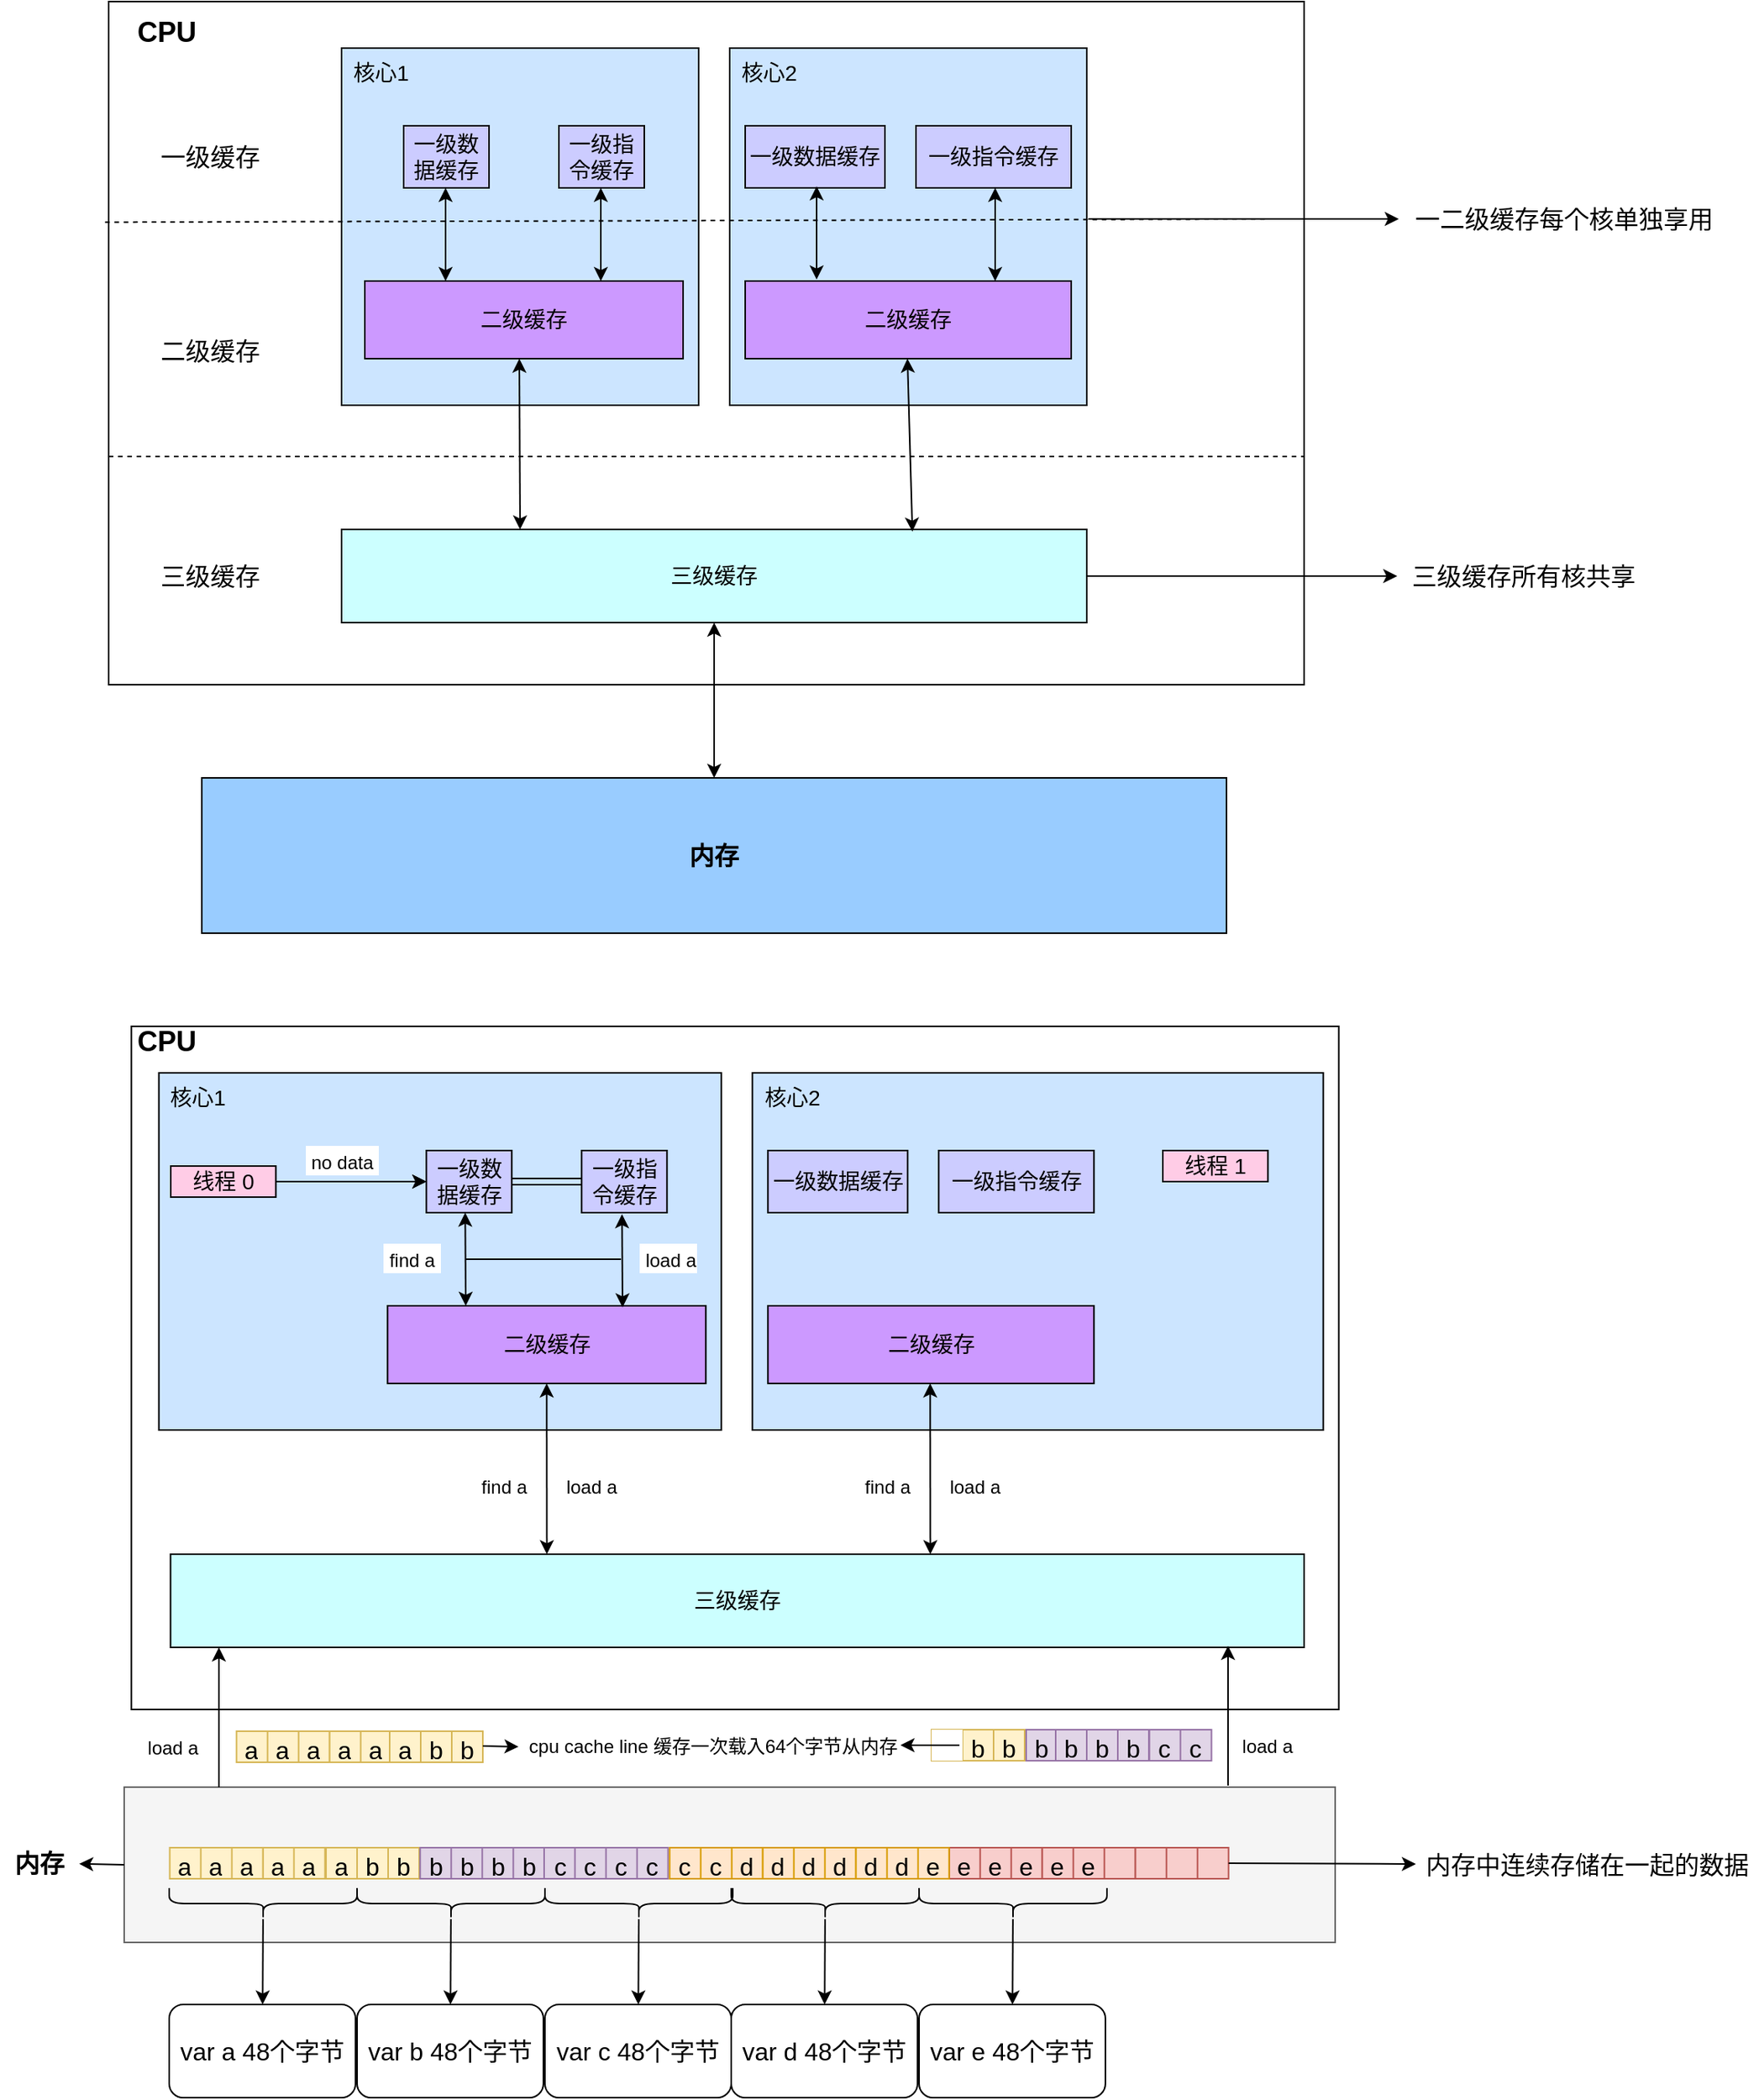<mxfile version="18.1.1" type="github">
  <diagram id="BEl3NK7h6jZf3SdG8q6z" name="第 1 页">
    <mxGraphModel dx="1484" dy="907" grid="1" gridSize="10" guides="1" tooltips="1" connect="1" arrows="1" fold="1" page="1" pageScale="1" pageWidth="827" pageHeight="1169" math="0" shadow="0">
      <root>
        <mxCell id="0" />
        <mxCell id="1" parent="0" />
        <mxCell id="noJjr96qnrQlpcES0MQq-1" value="" style="rounded=0;whiteSpace=wrap;html=1;" vertex="1" parent="1">
          <mxGeometry x="80" y="160" width="770" height="440" as="geometry" />
        </mxCell>
        <mxCell id="noJjr96qnrQlpcES0MQq-2" value="" style="rounded=0;whiteSpace=wrap;html=1;fillColor=#CCE5FF;" vertex="1" parent="1">
          <mxGeometry x="230" y="190" width="230" height="230" as="geometry" />
        </mxCell>
        <mxCell id="noJjr96qnrQlpcES0MQq-4" value="" style="rounded=0;whiteSpace=wrap;html=1;fillColor=#CCE5FF;" vertex="1" parent="1">
          <mxGeometry x="480" y="190" width="230" height="230" as="geometry" />
        </mxCell>
        <mxCell id="noJjr96qnrQlpcES0MQq-5" value="&lt;font style=&quot;font-size: 18px;&quot;&gt;&lt;b&gt;CPU&lt;/b&gt;&lt;/font&gt;" style="text;html=1;resizable=0;autosize=1;align=center;verticalAlign=middle;points=[];fillColor=none;strokeColor=none;rounded=0;" vertex="1" parent="1">
          <mxGeometry x="92.31" y="170" width="50" height="20" as="geometry" />
        </mxCell>
        <mxCell id="noJjr96qnrQlpcES0MQq-6" value="&lt;font style=&quot;font-size: 14px;&quot;&gt;核心1&lt;/font&gt;" style="text;html=1;resizable=0;autosize=1;align=center;verticalAlign=middle;points=[];fillColor=none;strokeColor=none;rounded=0;fontSize=18;" vertex="1" parent="1">
          <mxGeometry x="230" y="190" width="50" height="30" as="geometry" />
        </mxCell>
        <mxCell id="noJjr96qnrQlpcES0MQq-7" value="&lt;font style=&quot;font-size: 14px;&quot;&gt;核心2&lt;/font&gt;" style="text;html=1;resizable=0;autosize=1;align=center;verticalAlign=middle;points=[];fillColor=none;strokeColor=none;rounded=0;fontSize=18;" vertex="1" parent="1">
          <mxGeometry x="480" y="190" width="50" height="30" as="geometry" />
        </mxCell>
        <mxCell id="noJjr96qnrQlpcES0MQq-8" value="一级数据缓存" style="rounded=0;whiteSpace=wrap;html=1;fontSize=14;fillColor=#CCCCFF;" vertex="1" parent="1">
          <mxGeometry x="270" y="240" width="55" height="40" as="geometry" />
        </mxCell>
        <mxCell id="noJjr96qnrQlpcES0MQq-11" value="一级指令缓存" style="rounded=0;whiteSpace=wrap;html=1;fontSize=14;fillColor=#CCCCFF;" vertex="1" parent="1">
          <mxGeometry x="370" y="240" width="55" height="40" as="geometry" />
        </mxCell>
        <mxCell id="noJjr96qnrQlpcES0MQq-12" value="一级数据缓存" style="rounded=0;whiteSpace=wrap;html=1;fontSize=14;fillColor=#CCCCFF;" vertex="1" parent="1">
          <mxGeometry x="490" y="240" width="90" height="40" as="geometry" />
        </mxCell>
        <mxCell id="noJjr96qnrQlpcES0MQq-13" value="一级指令缓存" style="rounded=0;whiteSpace=wrap;html=1;fontSize=14;fillColor=#CCCCFF;" vertex="1" parent="1">
          <mxGeometry x="600" y="240" width="100" height="40" as="geometry" />
        </mxCell>
        <mxCell id="noJjr96qnrQlpcES0MQq-14" value="二级缓存" style="rounded=0;whiteSpace=wrap;html=1;fontSize=14;fillColor=#CC99FF;" vertex="1" parent="1">
          <mxGeometry x="245" y="340" width="205" height="50" as="geometry" />
        </mxCell>
        <mxCell id="noJjr96qnrQlpcES0MQq-15" value="二级缓存" style="rounded=0;whiteSpace=wrap;html=1;fontSize=14;fillColor=#CC99FF;" vertex="1" parent="1">
          <mxGeometry x="490" y="340" width="210" height="50" as="geometry" />
        </mxCell>
        <mxCell id="noJjr96qnrQlpcES0MQq-16" value="三级缓存" style="rounded=0;whiteSpace=wrap;html=1;fontSize=14;fillColor=#CCFFFF;" vertex="1" parent="1">
          <mxGeometry x="230" y="500" width="480" height="60" as="geometry" />
        </mxCell>
        <mxCell id="noJjr96qnrQlpcES0MQq-17" value="&lt;font style=&quot;font-size: 18px;&quot;&gt;内存&lt;/font&gt;" style="rounded=0;whiteSpace=wrap;html=1;fontSize=14;fillColor=#99CCFF;" vertex="1" parent="1">
          <mxGeometry x="152.33" y="830" width="660" height="100" as="geometry" />
        </mxCell>
        <mxCell id="noJjr96qnrQlpcES0MQq-19" value="" style="endArrow=classic;startArrow=classic;html=1;rounded=0;fontSize=18;entryX=0.5;entryY=1;entryDx=0;entryDy=0;exitX=0.5;exitY=0;exitDx=0;exitDy=0;" edge="1" parent="1" source="noJjr96qnrQlpcES0MQq-166" target="noJjr96qnrQlpcES0MQq-16">
          <mxGeometry width="50" height="50" relative="1" as="geometry">
            <mxPoint x="510" y="620" as="sourcePoint" />
            <mxPoint x="510" y="520" as="targetPoint" />
          </mxGeometry>
        </mxCell>
        <mxCell id="noJjr96qnrQlpcES0MQq-20" value="" style="endArrow=none;dashed=1;html=1;strokeWidth=1;rounded=0;fontSize=18;exitX=-0.003;exitY=0.323;exitDx=0;exitDy=0;exitPerimeter=0;" edge="1" parent="1" source="noJjr96qnrQlpcES0MQq-1">
          <mxGeometry width="50" height="50" relative="1" as="geometry">
            <mxPoint x="110" y="340" as="sourcePoint" />
            <mxPoint x="850" y="300" as="targetPoint" />
          </mxGeometry>
        </mxCell>
        <mxCell id="noJjr96qnrQlpcES0MQq-21" value="" style="endArrow=none;dashed=1;html=1;strokeWidth=1;rounded=0;fontSize=18;exitX=0;exitY=0.25;exitDx=0;exitDy=0;" edge="1" parent="1">
          <mxGeometry width="50" height="50" relative="1" as="geometry">
            <mxPoint x="80" y="453" as="sourcePoint" />
            <mxPoint x="850" y="453" as="targetPoint" />
          </mxGeometry>
        </mxCell>
        <mxCell id="noJjr96qnrQlpcES0MQq-24" value="" style="endArrow=classic;startArrow=classic;html=1;rounded=0;fontSize=18;entryX=0.5;entryY=1;entryDx=0;entryDy=0;exitX=0.5;exitY=0;exitDx=0;exitDy=0;" edge="1" parent="1">
          <mxGeometry width="50" height="50" relative="1" as="geometry">
            <mxPoint x="536" y="339" as="sourcePoint" />
            <mxPoint x="536" y="279" as="targetPoint" />
          </mxGeometry>
        </mxCell>
        <mxCell id="noJjr96qnrQlpcES0MQq-25" value="" style="endArrow=classic;startArrow=classic;html=1;rounded=0;fontSize=18;entryX=0.5;entryY=1;entryDx=0;entryDy=0;" edge="1" parent="1">
          <mxGeometry width="50" height="50" relative="1" as="geometry">
            <mxPoint x="345" y="500" as="sourcePoint" />
            <mxPoint x="344.5" y="390" as="targetPoint" />
          </mxGeometry>
        </mxCell>
        <mxCell id="noJjr96qnrQlpcES0MQq-26" value="" style="endArrow=classic;startArrow=classic;html=1;rounded=0;fontSize=18;entryX=0.5;entryY=1;entryDx=0;entryDy=0;exitX=0.766;exitY=0.023;exitDx=0;exitDy=0;exitPerimeter=0;" edge="1" parent="1" source="noJjr96qnrQlpcES0MQq-16">
          <mxGeometry width="50" height="50" relative="1" as="geometry">
            <mxPoint x="595" y="480" as="sourcePoint" />
            <mxPoint x="594.5" y="390" as="targetPoint" />
          </mxGeometry>
        </mxCell>
        <mxCell id="noJjr96qnrQlpcES0MQq-27" value="" style="endArrow=classic;startArrow=classic;html=1;rounded=0;fontSize=18;entryX=0.5;entryY=1;entryDx=0;entryDy=0;exitX=0.5;exitY=0;exitDx=0;exitDy=0;" edge="1" parent="1">
          <mxGeometry width="50" height="50" relative="1" as="geometry">
            <mxPoint x="651" y="340" as="sourcePoint" />
            <mxPoint x="651" y="280" as="targetPoint" />
          </mxGeometry>
        </mxCell>
        <mxCell id="noJjr96qnrQlpcES0MQq-28" value="" style="endArrow=classic;startArrow=classic;html=1;rounded=0;fontSize=18;entryX=0.5;entryY=1;entryDx=0;entryDy=0;exitX=0.5;exitY=0;exitDx=0;exitDy=0;" edge="1" parent="1">
          <mxGeometry width="50" height="50" relative="1" as="geometry">
            <mxPoint x="297" y="340" as="sourcePoint" />
            <mxPoint x="297" y="280" as="targetPoint" />
          </mxGeometry>
        </mxCell>
        <mxCell id="noJjr96qnrQlpcES0MQq-29" value="" style="endArrow=classic;startArrow=classic;html=1;rounded=0;fontSize=18;entryX=0.5;entryY=1;entryDx=0;entryDy=0;exitX=0.5;exitY=0;exitDx=0;exitDy=0;" edge="1" parent="1">
          <mxGeometry width="50" height="50" relative="1" as="geometry">
            <mxPoint x="397" y="340" as="sourcePoint" />
            <mxPoint x="397" y="280" as="targetPoint" />
          </mxGeometry>
        </mxCell>
        <mxCell id="noJjr96qnrQlpcES0MQq-30" value="&lt;font style=&quot;font-size: 16px;&quot;&gt;一级缓存&lt;/font&gt;" style="text;html=1;resizable=0;autosize=1;align=center;verticalAlign=middle;points=[];fillColor=none;strokeColor=none;rounded=0;fontSize=18;" vertex="1" parent="1">
          <mxGeometry x="105" y="245" width="80" height="30" as="geometry" />
        </mxCell>
        <mxCell id="noJjr96qnrQlpcES0MQq-31" value="&lt;font style=&quot;font-size: 16px;&quot;&gt;二级缓存&lt;/font&gt;" style="text;html=1;resizable=0;autosize=1;align=center;verticalAlign=middle;points=[];fillColor=none;strokeColor=none;rounded=0;fontSize=18;" vertex="1" parent="1">
          <mxGeometry x="105" y="370" width="80" height="30" as="geometry" />
        </mxCell>
        <mxCell id="noJjr96qnrQlpcES0MQq-37" value="" style="rounded=0;whiteSpace=wrap;html=1;" vertex="1" parent="1">
          <mxGeometry x="94.64" y="820" width="777.69" height="440" as="geometry" />
        </mxCell>
        <mxCell id="noJjr96qnrQlpcES0MQq-39" value="" style="rounded=0;whiteSpace=wrap;html=1;fillColor=#CCE5FF;" vertex="1" parent="1">
          <mxGeometry x="494.64" y="850" width="367.69" height="230" as="geometry" />
        </mxCell>
        <mxCell id="noJjr96qnrQlpcES0MQq-36" value="&lt;font style=&quot;font-size: 16px;&quot;&gt;三级缓存&lt;/font&gt;" style="text;html=1;resizable=0;autosize=1;align=center;verticalAlign=middle;points=[];fillColor=none;strokeColor=none;rounded=0;fontSize=18;" vertex="1" parent="1">
          <mxGeometry x="105" y="515" width="80" height="30" as="geometry" />
        </mxCell>
        <mxCell id="noJjr96qnrQlpcES0MQq-38" value="" style="rounded=0;whiteSpace=wrap;html=1;fillColor=#CCE5FF;" vertex="1" parent="1">
          <mxGeometry x="112.33" y="850" width="362.31" height="230" as="geometry" />
        </mxCell>
        <mxCell id="noJjr96qnrQlpcES0MQq-40" value="&lt;font style=&quot;font-size: 18px;&quot;&gt;&lt;b&gt;CPU&lt;/b&gt;&lt;/font&gt;" style="text;html=1;resizable=0;autosize=1;align=center;verticalAlign=middle;points=[];fillColor=none;strokeColor=none;rounded=0;" vertex="1" parent="1">
          <mxGeometry x="92.33" y="820" width="50" height="20" as="geometry" />
        </mxCell>
        <mxCell id="noJjr96qnrQlpcES0MQq-41" value="&lt;font style=&quot;font-size: 14px;&quot;&gt;核心1&lt;/font&gt;" style="text;html=1;resizable=0;autosize=1;align=center;verticalAlign=middle;points=[];fillColor=none;strokeColor=none;rounded=0;fontSize=18;" vertex="1" parent="1">
          <mxGeometry x="112.33" y="850" width="50" height="30" as="geometry" />
        </mxCell>
        <mxCell id="noJjr96qnrQlpcES0MQq-42" value="&lt;font style=&quot;font-size: 14px;&quot;&gt;核心2&lt;/font&gt;" style="text;html=1;resizable=0;autosize=1;align=center;verticalAlign=middle;points=[];fillColor=none;strokeColor=none;rounded=0;fontSize=18;" vertex="1" parent="1">
          <mxGeometry x="494.64" y="850" width="50" height="30" as="geometry" />
        </mxCell>
        <mxCell id="noJjr96qnrQlpcES0MQq-43" value="一级数据缓存" style="rounded=0;whiteSpace=wrap;html=1;fontSize=14;fillColor=#CCCCFF;" vertex="1" parent="1">
          <mxGeometry x="284.64" y="900" width="55" height="40" as="geometry" />
        </mxCell>
        <mxCell id="noJjr96qnrQlpcES0MQq-44" value="一级指令缓存" style="rounded=0;whiteSpace=wrap;html=1;fontSize=14;fillColor=#CCCCFF;" vertex="1" parent="1">
          <mxGeometry x="384.64" y="900" width="55" height="40" as="geometry" />
        </mxCell>
        <mxCell id="noJjr96qnrQlpcES0MQq-45" value="一级数据缓存" style="rounded=0;whiteSpace=wrap;html=1;fontSize=14;fillColor=#CCCCFF;" vertex="1" parent="1">
          <mxGeometry x="504.64" y="900" width="90" height="40" as="geometry" />
        </mxCell>
        <mxCell id="noJjr96qnrQlpcES0MQq-46" value="一级指令缓存" style="rounded=0;whiteSpace=wrap;html=1;fontSize=14;fillColor=#CCCCFF;" vertex="1" parent="1">
          <mxGeometry x="614.64" y="900" width="100" height="40" as="geometry" />
        </mxCell>
        <mxCell id="noJjr96qnrQlpcES0MQq-47" value="二级缓存" style="rounded=0;whiteSpace=wrap;html=1;fontSize=14;fillColor=#CC99FF;" vertex="1" parent="1">
          <mxGeometry x="259.64" y="1000" width="205" height="50" as="geometry" />
        </mxCell>
        <mxCell id="noJjr96qnrQlpcES0MQq-48" value="二级缓存" style="rounded=0;whiteSpace=wrap;html=1;fontSize=14;fillColor=#CC99FF;" vertex="1" parent="1">
          <mxGeometry x="504.64" y="1000" width="210" height="50" as="geometry" />
        </mxCell>
        <mxCell id="noJjr96qnrQlpcES0MQq-50" value="" style="rounded=0;whiteSpace=wrap;html=1;fontSize=14;fillColor=#f5f5f5;fontColor=#333333;strokeColor=#666666;" vertex="1" parent="1">
          <mxGeometry x="90" y="1310" width="780" height="100" as="geometry" />
        </mxCell>
        <mxCell id="noJjr96qnrQlpcES0MQq-49" value="三级缓存" style="rounded=0;whiteSpace=wrap;html=1;fontSize=14;fillColor=#CCFFFF;" vertex="1" parent="1">
          <mxGeometry x="119.83" y="1160" width="730.17" height="60" as="geometry" />
        </mxCell>
        <mxCell id="noJjr96qnrQlpcES0MQq-63" value="&lt;font style=&quot;font-size: 16px;&quot;&gt;&lt;b&gt;内存&lt;/b&gt;&lt;/font&gt;" style="text;html=1;resizable=0;autosize=1;align=center;verticalAlign=middle;points=[];fillColor=none;strokeColor=none;rounded=0;fontSize=18;" vertex="1" parent="1">
          <mxGeometry x="10" y="1344" width="50" height="30" as="geometry" />
        </mxCell>
        <object label="" id="noJjr96qnrQlpcES0MQq-68">
          <mxCell style="shape=table;html=1;whiteSpace=wrap;startSize=0;container=1;collapsible=0;childLayout=tableLayout;fontSize=16;fillColor=#fff2cc;strokeColor=#d6b656;" vertex="1" parent="1">
            <mxGeometry x="179.33" y="1349" width="60" height="20" as="geometry" />
          </mxCell>
        </object>
        <mxCell id="noJjr96qnrQlpcES0MQq-69" value="" style="shape=tableRow;horizontal=0;startSize=0;swimlaneHead=0;swimlaneBody=0;top=0;left=0;bottom=0;right=0;collapsible=0;dropTarget=0;fillColor=none;points=[[0,0.5],[1,0.5]];portConstraint=eastwest;fontSize=16;" vertex="1" parent="noJjr96qnrQlpcES0MQq-68">
          <mxGeometry width="60" height="20" as="geometry" />
        </mxCell>
        <mxCell id="noJjr96qnrQlpcES0MQq-70" value="a" style="shape=partialRectangle;html=1;whiteSpace=wrap;connectable=0;fillColor=none;top=0;left=0;bottom=0;right=0;overflow=hidden;fontSize=16;strokeWidth=18;" vertex="1" parent="noJjr96qnrQlpcES0MQq-69">
          <mxGeometry width="20" height="20" as="geometry">
            <mxRectangle width="20" height="20" as="alternateBounds" />
          </mxGeometry>
        </mxCell>
        <mxCell id="noJjr96qnrQlpcES0MQq-71" value="a" style="shape=partialRectangle;html=1;whiteSpace=wrap;connectable=0;fillColor=none;top=0;left=0;bottom=0;right=0;overflow=hidden;fontSize=16;" vertex="1" parent="noJjr96qnrQlpcES0MQq-69">
          <mxGeometry x="20" width="20" height="20" as="geometry">
            <mxRectangle width="20" height="20" as="alternateBounds" />
          </mxGeometry>
        </mxCell>
        <mxCell id="noJjr96qnrQlpcES0MQq-72" value="" style="shape=partialRectangle;html=1;whiteSpace=wrap;connectable=0;fillColor=none;top=0;left=0;bottom=0;right=0;overflow=hidden;fontSize=16;" vertex="1" parent="noJjr96qnrQlpcES0MQq-69">
          <mxGeometry x="40" width="20" height="20" as="geometry">
            <mxRectangle width="20" height="20" as="alternateBounds" />
          </mxGeometry>
        </mxCell>
        <mxCell id="noJjr96qnrQlpcES0MQq-106" value="" style="shape=table;html=1;whiteSpace=wrap;startSize=0;container=1;collapsible=0;childLayout=tableLayout;fontSize=16;fillColor=#fff2cc;strokeColor=#d6b656;" vertex="1" parent="1">
          <mxGeometry x="220" y="1349" width="60" height="20" as="geometry" />
        </mxCell>
        <mxCell id="noJjr96qnrQlpcES0MQq-107" value="" style="shape=tableRow;horizontal=0;startSize=0;swimlaneHead=0;swimlaneBody=0;top=0;left=0;bottom=0;right=0;collapsible=0;dropTarget=0;fillColor=none;points=[[0,0.5],[1,0.5]];portConstraint=eastwest;fontSize=16;" vertex="1" parent="noJjr96qnrQlpcES0MQq-106">
          <mxGeometry width="60" height="20" as="geometry" />
        </mxCell>
        <mxCell id="noJjr96qnrQlpcES0MQq-108" value="a" style="shape=partialRectangle;html=1;whiteSpace=wrap;connectable=0;fillColor=none;top=0;left=0;bottom=0;right=0;overflow=hidden;fontSize=16;" vertex="1" parent="noJjr96qnrQlpcES0MQq-107">
          <mxGeometry width="20" height="20" as="geometry">
            <mxRectangle width="20" height="20" as="alternateBounds" />
          </mxGeometry>
        </mxCell>
        <mxCell id="noJjr96qnrQlpcES0MQq-109" value="b" style="shape=partialRectangle;html=1;whiteSpace=wrap;connectable=0;fillColor=none;top=0;left=0;bottom=0;right=0;overflow=hidden;fontSize=16;" vertex="1" parent="noJjr96qnrQlpcES0MQq-107">
          <mxGeometry x="20" width="20" height="20" as="geometry">
            <mxRectangle width="20" height="20" as="alternateBounds" />
          </mxGeometry>
        </mxCell>
        <mxCell id="noJjr96qnrQlpcES0MQq-110" value="b" style="shape=partialRectangle;html=1;whiteSpace=wrap;connectable=0;fillColor=none;top=0;left=0;bottom=0;right=0;overflow=hidden;fontSize=16;" vertex="1" parent="noJjr96qnrQlpcES0MQq-107">
          <mxGeometry x="40" width="20" height="20" as="geometry">
            <mxRectangle width="20" height="20" as="alternateBounds" />
          </mxGeometry>
        </mxCell>
        <mxCell id="noJjr96qnrQlpcES0MQq-111" value="" style="shape=table;html=1;whiteSpace=wrap;startSize=0;container=1;collapsible=0;childLayout=tableLayout;fontSize=16;fillColor=#e1d5e7;strokeColor=#9673a6;" vertex="1" parent="1">
          <mxGeometry x="320.5" y="1349" width="60" height="20" as="geometry" />
        </mxCell>
        <mxCell id="noJjr96qnrQlpcES0MQq-112" value="" style="shape=tableRow;horizontal=0;startSize=0;swimlaneHead=0;swimlaneBody=0;top=0;left=0;bottom=0;right=0;collapsible=0;dropTarget=0;fillColor=none;points=[[0,0.5],[1,0.5]];portConstraint=eastwest;fontSize=16;" vertex="1" parent="noJjr96qnrQlpcES0MQq-111">
          <mxGeometry width="60" height="20" as="geometry" />
        </mxCell>
        <mxCell id="noJjr96qnrQlpcES0MQq-113" value="" style="shape=partialRectangle;html=1;whiteSpace=wrap;connectable=0;fillColor=none;top=0;left=0;bottom=0;right=0;overflow=hidden;fontSize=16;" vertex="1" parent="noJjr96qnrQlpcES0MQq-112">
          <mxGeometry width="20" height="20" as="geometry">
            <mxRectangle width="20" height="20" as="alternateBounds" />
          </mxGeometry>
        </mxCell>
        <mxCell id="noJjr96qnrQlpcES0MQq-114" value="b" style="shape=partialRectangle;html=1;whiteSpace=wrap;connectable=0;fillColor=none;top=0;left=0;bottom=0;right=0;overflow=hidden;fontSize=16;" vertex="1" parent="noJjr96qnrQlpcES0MQq-112">
          <mxGeometry x="20" width="20" height="20" as="geometry">
            <mxRectangle width="20" height="20" as="alternateBounds" />
          </mxGeometry>
        </mxCell>
        <mxCell id="noJjr96qnrQlpcES0MQq-115" value="c" style="shape=partialRectangle;html=1;whiteSpace=wrap;connectable=0;fillColor=none;top=0;left=0;bottom=0;right=0;overflow=hidden;fontSize=16;" vertex="1" parent="noJjr96qnrQlpcES0MQq-112">
          <mxGeometry x="40" width="20" height="20" as="geometry">
            <mxRectangle width="20" height="20" as="alternateBounds" />
          </mxGeometry>
        </mxCell>
        <mxCell id="noJjr96qnrQlpcES0MQq-116" value="" style="shape=table;html=1;whiteSpace=wrap;startSize=0;container=1;collapsible=0;childLayout=tableLayout;fontSize=16;fillColor=#e1d5e7;strokeColor=#9673a6;" vertex="1" parent="1">
          <mxGeometry x="280.64" y="1349" width="60" height="20" as="geometry" />
        </mxCell>
        <mxCell id="noJjr96qnrQlpcES0MQq-117" value="" style="shape=tableRow;horizontal=0;startSize=0;swimlaneHead=0;swimlaneBody=0;top=0;left=0;bottom=0;right=0;collapsible=0;dropTarget=0;fillColor=none;points=[[0,0.5],[1,0.5]];portConstraint=eastwest;fontSize=16;" vertex="1" parent="noJjr96qnrQlpcES0MQq-116">
          <mxGeometry width="60" height="20" as="geometry" />
        </mxCell>
        <mxCell id="noJjr96qnrQlpcES0MQq-118" value="b" style="shape=partialRectangle;html=1;whiteSpace=wrap;connectable=0;fillColor=none;top=0;left=0;bottom=0;right=0;overflow=hidden;fontSize=16;" vertex="1" parent="noJjr96qnrQlpcES0MQq-117">
          <mxGeometry width="20" height="20" as="geometry">
            <mxRectangle width="20" height="20" as="alternateBounds" />
          </mxGeometry>
        </mxCell>
        <mxCell id="noJjr96qnrQlpcES0MQq-119" value="b" style="shape=partialRectangle;html=1;whiteSpace=wrap;connectable=0;fillColor=none;top=0;left=0;bottom=0;right=0;overflow=hidden;fontSize=16;" vertex="1" parent="noJjr96qnrQlpcES0MQq-117">
          <mxGeometry x="20" width="20" height="20" as="geometry">
            <mxRectangle width="20" height="20" as="alternateBounds" />
          </mxGeometry>
        </mxCell>
        <mxCell id="noJjr96qnrQlpcES0MQq-120" value="b" style="shape=partialRectangle;html=1;whiteSpace=wrap;connectable=0;fillColor=none;top=0;left=0;bottom=0;right=0;overflow=hidden;fontSize=16;" vertex="1" parent="noJjr96qnrQlpcES0MQq-117">
          <mxGeometry x="40" width="20" height="20" as="geometry">
            <mxRectangle width="20" height="20" as="alternateBounds" />
          </mxGeometry>
        </mxCell>
        <mxCell id="noJjr96qnrQlpcES0MQq-121" value="" style="shape=table;html=1;whiteSpace=wrap;startSize=0;container=1;collapsible=0;childLayout=tableLayout;fontSize=16;fillColor=#e1d5e7;strokeColor=#9673a6;" vertex="1" parent="1">
          <mxGeometry x="380.33" y="1349" width="60" height="20" as="geometry" />
        </mxCell>
        <mxCell id="noJjr96qnrQlpcES0MQq-122" value="" style="shape=tableRow;horizontal=0;startSize=0;swimlaneHead=0;swimlaneBody=0;top=0;left=0;bottom=0;right=0;collapsible=0;dropTarget=0;fillColor=none;points=[[0,0.5],[1,0.5]];portConstraint=eastwest;fontSize=16;" vertex="1" parent="noJjr96qnrQlpcES0MQq-121">
          <mxGeometry width="60" height="20" as="geometry" />
        </mxCell>
        <mxCell id="noJjr96qnrQlpcES0MQq-123" value="c" style="shape=partialRectangle;html=1;whiteSpace=wrap;connectable=0;fillColor=none;top=0;left=0;bottom=0;right=0;overflow=hidden;fontSize=16;" vertex="1" parent="noJjr96qnrQlpcES0MQq-122">
          <mxGeometry width="20" height="20" as="geometry">
            <mxRectangle width="20" height="20" as="alternateBounds" />
          </mxGeometry>
        </mxCell>
        <mxCell id="noJjr96qnrQlpcES0MQq-124" value="c" style="shape=partialRectangle;html=1;whiteSpace=wrap;connectable=0;fillColor=none;top=0;left=0;bottom=0;right=0;overflow=hidden;fontSize=16;" vertex="1" parent="noJjr96qnrQlpcES0MQq-122">
          <mxGeometry x="20" width="20" height="20" as="geometry">
            <mxRectangle width="20" height="20" as="alternateBounds" />
          </mxGeometry>
        </mxCell>
        <mxCell id="noJjr96qnrQlpcES0MQq-125" value="c" style="shape=partialRectangle;html=1;whiteSpace=wrap;connectable=0;fillColor=none;top=0;left=0;bottom=0;right=0;overflow=hidden;fontSize=16;" vertex="1" parent="noJjr96qnrQlpcES0MQq-122">
          <mxGeometry x="40" width="20" height="20" as="geometry">
            <mxRectangle width="20" height="20" as="alternateBounds" />
          </mxGeometry>
        </mxCell>
        <mxCell id="noJjr96qnrQlpcES0MQq-126" value="" style="shape=table;html=1;whiteSpace=wrap;startSize=0;container=1;collapsible=0;childLayout=tableLayout;fontSize=16;fillColor=#ffe6cc;strokeColor=#d79b00;" vertex="1" parent="1">
          <mxGeometry x="441.33" y="1349" width="60" height="20" as="geometry" />
        </mxCell>
        <mxCell id="noJjr96qnrQlpcES0MQq-127" value="" style="shape=tableRow;horizontal=0;startSize=0;swimlaneHead=0;swimlaneBody=0;top=0;left=0;bottom=0;right=0;collapsible=0;dropTarget=0;fillColor=none;points=[[0,0.5],[1,0.5]];portConstraint=eastwest;fontSize=16;" vertex="1" parent="noJjr96qnrQlpcES0MQq-126">
          <mxGeometry width="60" height="20" as="geometry" />
        </mxCell>
        <mxCell id="noJjr96qnrQlpcES0MQq-128" value="c" style="shape=partialRectangle;html=1;whiteSpace=wrap;connectable=0;fillColor=none;top=0;left=0;bottom=0;right=0;overflow=hidden;fontSize=16;" vertex="1" parent="noJjr96qnrQlpcES0MQq-127">
          <mxGeometry width="20" height="20" as="geometry">
            <mxRectangle width="20" height="20" as="alternateBounds" />
          </mxGeometry>
        </mxCell>
        <mxCell id="noJjr96qnrQlpcES0MQq-129" value="c" style="shape=partialRectangle;html=1;whiteSpace=wrap;connectable=0;fillColor=none;top=0;left=0;bottom=0;right=0;overflow=hidden;fontSize=16;" vertex="1" parent="noJjr96qnrQlpcES0MQq-127">
          <mxGeometry x="20" width="20" height="20" as="geometry">
            <mxRectangle width="20" height="20" as="alternateBounds" />
          </mxGeometry>
        </mxCell>
        <mxCell id="noJjr96qnrQlpcES0MQq-130" value="d" style="shape=partialRectangle;html=1;whiteSpace=wrap;connectable=0;fillColor=none;top=0;left=0;bottom=0;right=0;overflow=hidden;fontSize=16;" vertex="1" parent="noJjr96qnrQlpcES0MQq-127">
          <mxGeometry x="40" width="20" height="20" as="geometry">
            <mxRectangle width="20" height="20" as="alternateBounds" />
          </mxGeometry>
        </mxCell>
        <mxCell id="noJjr96qnrQlpcES0MQq-131" value="" style="shape=table;html=1;whiteSpace=wrap;startSize=0;container=1;collapsible=0;childLayout=tableLayout;fontSize=16;fillColor=#ffe6cc;strokeColor=#d79b00;" vertex="1" parent="1">
          <mxGeometry x="501.33" y="1349" width="60" height="20" as="geometry" />
        </mxCell>
        <mxCell id="noJjr96qnrQlpcES0MQq-132" value="" style="shape=tableRow;horizontal=0;startSize=0;swimlaneHead=0;swimlaneBody=0;top=0;left=0;bottom=0;right=0;collapsible=0;dropTarget=0;fillColor=none;points=[[0,0.5],[1,0.5]];portConstraint=eastwest;fontSize=16;" vertex="1" parent="noJjr96qnrQlpcES0MQq-131">
          <mxGeometry width="60" height="20" as="geometry" />
        </mxCell>
        <mxCell id="noJjr96qnrQlpcES0MQq-133" value="d" style="shape=partialRectangle;html=1;whiteSpace=wrap;connectable=0;fillColor=none;top=0;left=0;bottom=0;right=0;overflow=hidden;fontSize=16;" vertex="1" parent="noJjr96qnrQlpcES0MQq-132">
          <mxGeometry width="20" height="20" as="geometry">
            <mxRectangle width="20" height="20" as="alternateBounds" />
          </mxGeometry>
        </mxCell>
        <mxCell id="noJjr96qnrQlpcES0MQq-134" value="d" style="shape=partialRectangle;html=1;whiteSpace=wrap;connectable=0;fillColor=none;top=0;left=0;bottom=0;right=0;overflow=hidden;fontSize=16;" vertex="1" parent="noJjr96qnrQlpcES0MQq-132">
          <mxGeometry x="20" width="20" height="20" as="geometry">
            <mxRectangle width="20" height="20" as="alternateBounds" />
          </mxGeometry>
        </mxCell>
        <mxCell id="noJjr96qnrQlpcES0MQq-135" value="d" style="shape=partialRectangle;html=1;whiteSpace=wrap;connectable=0;fillColor=none;top=0;left=0;bottom=0;right=0;overflow=hidden;fontSize=16;" vertex="1" parent="noJjr96qnrQlpcES0MQq-132">
          <mxGeometry x="40" width="20" height="20" as="geometry">
            <mxRectangle width="20" height="20" as="alternateBounds" />
          </mxGeometry>
        </mxCell>
        <mxCell id="noJjr96qnrQlpcES0MQq-136" value="" style="shape=table;html=1;whiteSpace=wrap;startSize=0;container=1;collapsible=0;childLayout=tableLayout;fontSize=16;fillColor=#f8cecc;strokeColor=#b85450;" vertex="1" parent="1">
          <mxGeometry x="621.33" y="1349" width="60" height="20" as="geometry" />
        </mxCell>
        <mxCell id="noJjr96qnrQlpcES0MQq-137" value="" style="shape=tableRow;horizontal=0;startSize=0;swimlaneHead=0;swimlaneBody=0;top=0;left=0;bottom=0;right=0;collapsible=0;dropTarget=0;fillColor=none;points=[[0,0.5],[1,0.5]];portConstraint=eastwest;fontSize=16;" vertex="1" parent="noJjr96qnrQlpcES0MQq-136">
          <mxGeometry width="60" height="20" as="geometry" />
        </mxCell>
        <mxCell id="noJjr96qnrQlpcES0MQq-138" value="e" style="shape=partialRectangle;html=1;whiteSpace=wrap;connectable=0;fillColor=none;top=0;left=0;bottom=0;right=0;overflow=hidden;fontSize=16;" vertex="1" parent="noJjr96qnrQlpcES0MQq-137">
          <mxGeometry width="20" height="20" as="geometry">
            <mxRectangle width="20" height="20" as="alternateBounds" />
          </mxGeometry>
        </mxCell>
        <mxCell id="noJjr96qnrQlpcES0MQq-139" value="e" style="shape=partialRectangle;html=1;whiteSpace=wrap;connectable=0;fillColor=none;top=0;left=0;bottom=0;right=0;overflow=hidden;fontSize=16;" vertex="1" parent="noJjr96qnrQlpcES0MQq-137">
          <mxGeometry x="20" width="20" height="20" as="geometry">
            <mxRectangle width="20" height="20" as="alternateBounds" />
          </mxGeometry>
        </mxCell>
        <mxCell id="noJjr96qnrQlpcES0MQq-140" value="e" style="shape=partialRectangle;html=1;whiteSpace=wrap;connectable=0;fillColor=none;top=0;left=0;bottom=0;right=0;overflow=hidden;fontSize=16;" vertex="1" parent="noJjr96qnrQlpcES0MQq-137">
          <mxGeometry x="40" width="20" height="20" as="geometry">
            <mxRectangle width="20" height="20" as="alternateBounds" />
          </mxGeometry>
        </mxCell>
        <mxCell id="noJjr96qnrQlpcES0MQq-141" value="" style="shape=table;html=1;whiteSpace=wrap;startSize=0;container=1;collapsible=0;childLayout=tableLayout;fontSize=16;fillColor=#f8cecc;strokeColor=#b85450;" vertex="1" parent="1">
          <mxGeometry x="681.33" y="1349" width="60" height="20" as="geometry" />
        </mxCell>
        <mxCell id="noJjr96qnrQlpcES0MQq-142" value="" style="shape=tableRow;horizontal=0;startSize=0;swimlaneHead=0;swimlaneBody=0;top=0;left=0;bottom=0;right=0;collapsible=0;dropTarget=0;fillColor=none;points=[[0,0.5],[1,0.5]];portConstraint=eastwest;fontSize=16;" vertex="1" parent="noJjr96qnrQlpcES0MQq-141">
          <mxGeometry width="60" height="20" as="geometry" />
        </mxCell>
        <mxCell id="noJjr96qnrQlpcES0MQq-143" value="e" style="shape=partialRectangle;html=1;whiteSpace=wrap;connectable=0;fillColor=none;top=0;left=0;bottom=0;right=0;overflow=hidden;fontSize=16;" vertex="1" parent="noJjr96qnrQlpcES0MQq-142">
          <mxGeometry width="20" height="20" as="geometry">
            <mxRectangle width="20" height="20" as="alternateBounds" />
          </mxGeometry>
        </mxCell>
        <mxCell id="noJjr96qnrQlpcES0MQq-144" value="e" style="shape=partialRectangle;html=1;whiteSpace=wrap;connectable=0;fillColor=none;top=0;left=0;bottom=0;right=0;overflow=hidden;fontSize=16;" vertex="1" parent="noJjr96qnrQlpcES0MQq-142">
          <mxGeometry x="20" width="20" height="20" as="geometry">
            <mxRectangle width="20" height="20" as="alternateBounds" />
          </mxGeometry>
        </mxCell>
        <mxCell id="noJjr96qnrQlpcES0MQq-145" value="" style="shape=partialRectangle;html=1;whiteSpace=wrap;connectable=0;fillColor=none;top=0;left=0;bottom=0;right=0;overflow=hidden;fontSize=16;" vertex="1" parent="noJjr96qnrQlpcES0MQq-142">
          <mxGeometry x="40" width="20" height="20" as="geometry">
            <mxRectangle width="20" height="20" as="alternateBounds" />
          </mxGeometry>
        </mxCell>
        <mxCell id="noJjr96qnrQlpcES0MQq-151" value="" style="shape=table;html=1;whiteSpace=wrap;startSize=0;container=1;collapsible=0;childLayout=tableLayout;fontSize=16;fillColor=#f8cecc;strokeColor=#b85450;" vertex="1" parent="1">
          <mxGeometry x="741.33" y="1349" width="60" height="20" as="geometry" />
        </mxCell>
        <mxCell id="noJjr96qnrQlpcES0MQq-152" value="" style="shape=tableRow;horizontal=0;startSize=0;swimlaneHead=0;swimlaneBody=0;top=0;left=0;bottom=0;right=0;collapsible=0;dropTarget=0;fillColor=none;points=[[0,0.5],[1,0.5]];portConstraint=eastwest;fontSize=16;" vertex="1" parent="noJjr96qnrQlpcES0MQq-151">
          <mxGeometry width="60" height="20" as="geometry" />
        </mxCell>
        <mxCell id="noJjr96qnrQlpcES0MQq-153" value="" style="shape=partialRectangle;html=1;whiteSpace=wrap;connectable=0;fillColor=none;top=0;left=0;bottom=0;right=0;overflow=hidden;fontSize=16;" vertex="1" parent="noJjr96qnrQlpcES0MQq-152">
          <mxGeometry width="20" height="20" as="geometry">
            <mxRectangle width="20" height="20" as="alternateBounds" />
          </mxGeometry>
        </mxCell>
        <mxCell id="noJjr96qnrQlpcES0MQq-154" value="" style="shape=partialRectangle;html=1;whiteSpace=wrap;connectable=0;fillColor=none;top=0;left=0;bottom=0;right=0;overflow=hidden;fontSize=16;" vertex="1" parent="noJjr96qnrQlpcES0MQq-152">
          <mxGeometry x="20" width="20" height="20" as="geometry">
            <mxRectangle width="20" height="20" as="alternateBounds" />
          </mxGeometry>
        </mxCell>
        <mxCell id="noJjr96qnrQlpcES0MQq-155" value="" style="shape=partialRectangle;html=1;whiteSpace=wrap;connectable=0;fillColor=none;top=0;left=0;bottom=0;right=0;overflow=hidden;fontSize=16;" vertex="1" parent="noJjr96qnrQlpcES0MQq-152">
          <mxGeometry x="40" width="20" height="20" as="geometry">
            <mxRectangle width="20" height="20" as="alternateBounds" />
          </mxGeometry>
        </mxCell>
        <mxCell id="noJjr96qnrQlpcES0MQq-161" value="" style="endArrow=classic;html=1;rounded=0;fontSize=16;strokeWidth=1;exitX=1;exitY=0.5;exitDx=0;exitDy=0;" edge="1" parent="1" source="noJjr96qnrQlpcES0MQq-16">
          <mxGeometry width="50" height="50" relative="1" as="geometry">
            <mxPoint x="730" y="560" as="sourcePoint" />
            <mxPoint x="910" y="530" as="targetPoint" />
          </mxGeometry>
        </mxCell>
        <mxCell id="noJjr96qnrQlpcES0MQq-162" value="三级缓存所有核共享" style="text;html=1;resizable=0;autosize=1;align=center;verticalAlign=middle;points=[];fillColor=none;strokeColor=none;rounded=0;fontSize=16;" vertex="1" parent="1">
          <mxGeometry x="911" y="520" width="160" height="20" as="geometry" />
        </mxCell>
        <mxCell id="noJjr96qnrQlpcES0MQq-163" value="" style="endArrow=classic;html=1;rounded=0;fontSize=16;strokeWidth=1;exitX=1;exitY=0.5;exitDx=0;exitDy=0;" edge="1" parent="1">
          <mxGeometry width="50" height="50" relative="1" as="geometry">
            <mxPoint x="711" y="300" as="sourcePoint" />
            <mxPoint x="911" y="300" as="targetPoint" />
          </mxGeometry>
        </mxCell>
        <mxCell id="noJjr96qnrQlpcES0MQq-164" value="一二级缓存每个核单独享用" style="text;html=1;resizable=0;autosize=1;align=center;verticalAlign=middle;points=[];fillColor=none;strokeColor=none;rounded=0;fontSize=16;" vertex="1" parent="1">
          <mxGeometry x="912" y="290" width="210" height="20" as="geometry" />
        </mxCell>
        <mxCell id="noJjr96qnrQlpcES0MQq-166" value="&lt;b style=&quot;font-size: 16px;&quot;&gt;内存&lt;/b&gt;" style="rounded=0;whiteSpace=wrap;html=1;fontSize=14;fillColor=#99CCFF;" vertex="1" parent="1">
          <mxGeometry x="140" y="660" width="660" height="100" as="geometry" />
        </mxCell>
        <mxCell id="noJjr96qnrQlpcES0MQq-178" value="" style="endArrow=classic;html=1;rounded=0;fontSize=16;strokeWidth=1;exitX=0;exitY=0.5;exitDx=0;exitDy=0;entryX=1.02;entryY=0.513;entryDx=0;entryDy=0;entryPerimeter=0;" edge="1" parent="1" source="noJjr96qnrQlpcES0MQq-50" target="noJjr96qnrQlpcES0MQq-63">
          <mxGeometry width="50" height="50" relative="1" as="geometry">
            <mxPoint x="440" y="1480" as="sourcePoint" />
            <mxPoint x="490" y="1450" as="targetPoint" />
          </mxGeometry>
        </mxCell>
        <mxCell id="noJjr96qnrQlpcES0MQq-236" value="" style="edgeStyle=none;rounded=0;orthogonalLoop=1;jettySize=auto;html=1;fontSize=16;strokeWidth=1;" edge="1" parent="1" source="noJjr96qnrQlpcES0MQq-179" target="noJjr96qnrQlpcES0MQq-43">
          <mxGeometry relative="1" as="geometry" />
        </mxCell>
        <mxCell id="noJjr96qnrQlpcES0MQq-179" value="线程 0" style="rounded=0;whiteSpace=wrap;html=1;fontSize=14;fillColor=#FFCCE6;" vertex="1" parent="1">
          <mxGeometry x="120" y="910" width="67.69" height="20" as="geometry" />
        </mxCell>
        <mxCell id="noJjr96qnrQlpcES0MQq-180" value="线程 1" style="rounded=0;whiteSpace=wrap;html=1;fontSize=14;fillColor=#FFCCE6;" vertex="1" parent="1">
          <mxGeometry x="759.0" y="900" width="67.69" height="20" as="geometry" />
        </mxCell>
        <object label="" id="noJjr96qnrQlpcES0MQq-190">
          <mxCell style="shape=table;html=1;whiteSpace=wrap;startSize=0;container=1;collapsible=0;childLayout=tableLayout;fontSize=16;fillColor=#fff2cc;strokeColor=#d6b656;gradientColor=none;swimlaneFillColor=none;" vertex="1" parent="1">
            <mxGeometry x="119.33" y="1349" width="60" height="20" as="geometry" />
          </mxCell>
        </object>
        <mxCell id="noJjr96qnrQlpcES0MQq-191" value="" style="shape=tableRow;horizontal=0;startSize=0;swimlaneHead=0;swimlaneBody=0;top=0;left=0;bottom=0;right=0;collapsible=0;dropTarget=0;fillColor=none;points=[[0,0.5],[1,0.5]];portConstraint=eastwest;fontSize=16;" vertex="1" parent="noJjr96qnrQlpcES0MQq-190">
          <mxGeometry width="60" height="20" as="geometry" />
        </mxCell>
        <mxCell id="noJjr96qnrQlpcES0MQq-192" value="a" style="shape=partialRectangle;html=1;whiteSpace=wrap;connectable=0;fillColor=none;top=0;left=0;bottom=0;right=0;overflow=hidden;fontSize=16;strokeWidth=18;" vertex="1" parent="noJjr96qnrQlpcES0MQq-191">
          <mxGeometry width="20" height="20" as="geometry">
            <mxRectangle width="20" height="20" as="alternateBounds" />
          </mxGeometry>
        </mxCell>
        <mxCell id="noJjr96qnrQlpcES0MQq-193" value="a" style="shape=partialRectangle;html=1;whiteSpace=wrap;connectable=0;fillColor=none;top=0;left=0;bottom=0;right=0;overflow=hidden;fontSize=16;" vertex="1" parent="noJjr96qnrQlpcES0MQq-191">
          <mxGeometry x="20" width="20" height="20" as="geometry">
            <mxRectangle width="20" height="20" as="alternateBounds" />
          </mxGeometry>
        </mxCell>
        <mxCell id="noJjr96qnrQlpcES0MQq-194" value="a" style="shape=partialRectangle;html=1;whiteSpace=wrap;connectable=0;fillColor=none;top=0;left=0;bottom=0;right=0;overflow=hidden;fontSize=16;" vertex="1" parent="noJjr96qnrQlpcES0MQq-191">
          <mxGeometry x="40" width="20" height="20" as="geometry">
            <mxRectangle width="20" height="20" as="alternateBounds" />
          </mxGeometry>
        </mxCell>
        <mxCell id="noJjr96qnrQlpcES0MQq-213" value="" style="edgeStyle=none;rounded=0;orthogonalLoop=1;jettySize=auto;html=1;fontSize=16;strokeWidth=1;" edge="1" parent="1" source="noJjr96qnrQlpcES0MQq-208" target="noJjr96qnrQlpcES0MQq-212">
          <mxGeometry relative="1" as="geometry" />
        </mxCell>
        <mxCell id="noJjr96qnrQlpcES0MQq-208" value="" style="shape=curlyBracket;whiteSpace=wrap;html=1;rounded=1;flipH=1;labelBackgroundColor=#FF3399;fontSize=16;strokeColor=#000000;strokeWidth=1;fillColor=#FFFFFF;direction=north;" vertex="1" parent="1">
          <mxGeometry x="119" y="1375" width="121" height="20" as="geometry" />
        </mxCell>
        <mxCell id="noJjr96qnrQlpcES0MQq-210" value="内存中连续存储在一起的数据" style="text;html=1;resizable=0;autosize=1;align=center;verticalAlign=middle;points=[];fillColor=none;strokeColor=none;rounded=0;labelBackgroundColor=#FFFFFF;fontSize=16;" vertex="1" parent="1">
          <mxGeometry x="922" y="1350" width="220" height="20" as="geometry" />
        </mxCell>
        <mxCell id="noJjr96qnrQlpcES0MQq-212" value="&lt;span style=&quot;&quot;&gt;var a 48个字节&lt;/span&gt;" style="whiteSpace=wrap;html=1;fontSize=16;fillColor=#FFFFFF;strokeColor=#000000;rounded=1;labelBackgroundColor=#FFFFFF;strokeWidth=1;" vertex="1" parent="1">
          <mxGeometry x="119" y="1450" width="120" height="60" as="geometry" />
        </mxCell>
        <mxCell id="noJjr96qnrQlpcES0MQq-214" value="" style="shape=table;html=1;whiteSpace=wrap;startSize=0;container=1;collapsible=0;childLayout=tableLayout;fontSize=16;fillColor=#ffe6cc;strokeColor=#d79b00;" vertex="1" parent="1">
          <mxGeometry x="561.33" y="1349" width="60" height="20" as="geometry" />
        </mxCell>
        <mxCell id="noJjr96qnrQlpcES0MQq-215" value="" style="shape=tableRow;horizontal=0;startSize=0;swimlaneHead=0;swimlaneBody=0;top=0;left=0;bottom=0;right=0;collapsible=0;dropTarget=0;fillColor=none;points=[[0,0.5],[1,0.5]];portConstraint=eastwest;fontSize=16;" vertex="1" parent="noJjr96qnrQlpcES0MQq-214">
          <mxGeometry width="60" height="20" as="geometry" />
        </mxCell>
        <mxCell id="noJjr96qnrQlpcES0MQq-216" value="d" style="shape=partialRectangle;html=1;whiteSpace=wrap;connectable=0;fillColor=none;top=0;left=0;bottom=0;right=0;overflow=hidden;fontSize=16;" vertex="1" parent="noJjr96qnrQlpcES0MQq-215">
          <mxGeometry width="20" height="20" as="geometry">
            <mxRectangle width="20" height="20" as="alternateBounds" />
          </mxGeometry>
        </mxCell>
        <mxCell id="noJjr96qnrQlpcES0MQq-217" value="d" style="shape=partialRectangle;html=1;whiteSpace=wrap;connectable=0;fillColor=none;top=0;left=0;bottom=0;right=0;overflow=hidden;fontSize=16;" vertex="1" parent="noJjr96qnrQlpcES0MQq-215">
          <mxGeometry x="20" width="20" height="20" as="geometry">
            <mxRectangle width="20" height="20" as="alternateBounds" />
          </mxGeometry>
        </mxCell>
        <mxCell id="noJjr96qnrQlpcES0MQq-218" value="e" style="shape=partialRectangle;html=1;whiteSpace=wrap;connectable=0;fillColor=none;top=0;left=0;bottom=0;right=0;overflow=hidden;fontSize=16;" vertex="1" parent="noJjr96qnrQlpcES0MQq-215">
          <mxGeometry x="40" width="20" height="20" as="geometry">
            <mxRectangle width="20" height="20" as="alternateBounds" />
          </mxGeometry>
        </mxCell>
        <mxCell id="noJjr96qnrQlpcES0MQq-222" value="" style="endArrow=classic;html=1;rounded=0;fontSize=16;strokeWidth=1;exitX=1;exitY=0.5;exitDx=0;exitDy=0;" edge="1" parent="1" source="noJjr96qnrQlpcES0MQq-152" target="noJjr96qnrQlpcES0MQq-210">
          <mxGeometry width="50" height="50" relative="1" as="geometry">
            <mxPoint x="880" y="1390" as="sourcePoint" />
            <mxPoint x="940" y="1360" as="targetPoint" />
          </mxGeometry>
        </mxCell>
        <mxCell id="noJjr96qnrQlpcES0MQq-223" value="" style="edgeStyle=none;rounded=0;orthogonalLoop=1;jettySize=auto;html=1;fontSize=16;strokeWidth=1;" edge="1" parent="1" source="noJjr96qnrQlpcES0MQq-224" target="noJjr96qnrQlpcES0MQq-225">
          <mxGeometry relative="1" as="geometry" />
        </mxCell>
        <mxCell id="noJjr96qnrQlpcES0MQq-224" value="" style="shape=curlyBracket;whiteSpace=wrap;html=1;rounded=1;flipH=1;labelBackgroundColor=#FF3399;fontSize=16;strokeColor=#000000;strokeWidth=1;fillColor=#FFFFFF;direction=north;" vertex="1" parent="1">
          <mxGeometry x="240" y="1375" width="121" height="20" as="geometry" />
        </mxCell>
        <mxCell id="noJjr96qnrQlpcES0MQq-225" value="var&amp;nbsp;&lt;span style=&quot;&quot;&gt;b 48个字节&lt;/span&gt;" style="whiteSpace=wrap;html=1;fontSize=16;fillColor=#FFFFFF;strokeColor=#000000;rounded=1;labelBackgroundColor=#FFFFFF;strokeWidth=1;" vertex="1" parent="1">
          <mxGeometry x="240" y="1450" width="120" height="60" as="geometry" />
        </mxCell>
        <mxCell id="noJjr96qnrQlpcES0MQq-226" value="" style="edgeStyle=none;rounded=0;orthogonalLoop=1;jettySize=auto;html=1;fontSize=16;strokeWidth=1;" edge="1" parent="1" source="noJjr96qnrQlpcES0MQq-227" target="noJjr96qnrQlpcES0MQq-228">
          <mxGeometry relative="1" as="geometry" />
        </mxCell>
        <mxCell id="noJjr96qnrQlpcES0MQq-227" value="" style="shape=curlyBracket;whiteSpace=wrap;html=1;rounded=1;flipH=1;labelBackgroundColor=#FF3399;fontSize=16;strokeColor=#000000;strokeWidth=1;fillColor=#FFFFFF;direction=north;" vertex="1" parent="1">
          <mxGeometry x="361" y="1375" width="121" height="20" as="geometry" />
        </mxCell>
        <mxCell id="noJjr96qnrQlpcES0MQq-228" value="var&amp;nbsp;&lt;span style=&quot;&quot;&gt;c 48个字节&lt;/span&gt;" style="whiteSpace=wrap;html=1;fontSize=16;fillColor=#FFFFFF;strokeColor=#000000;rounded=1;labelBackgroundColor=#FFFFFF;strokeWidth=1;" vertex="1" parent="1">
          <mxGeometry x="361" y="1450" width="120" height="60" as="geometry" />
        </mxCell>
        <mxCell id="noJjr96qnrQlpcES0MQq-229" value="" style="edgeStyle=none;rounded=0;orthogonalLoop=1;jettySize=auto;html=1;fontSize=16;strokeWidth=1;" edge="1" parent="1" source="noJjr96qnrQlpcES0MQq-230" target="noJjr96qnrQlpcES0MQq-231">
          <mxGeometry relative="1" as="geometry" />
        </mxCell>
        <mxCell id="noJjr96qnrQlpcES0MQq-230" value="" style="shape=curlyBracket;whiteSpace=wrap;html=1;rounded=1;flipH=1;labelBackgroundColor=#FF3399;fontSize=16;strokeColor=#000000;strokeWidth=1;fillColor=#FFFFFF;direction=north;" vertex="1" parent="1">
          <mxGeometry x="481" y="1375" width="121" height="20" as="geometry" />
        </mxCell>
        <mxCell id="noJjr96qnrQlpcES0MQq-231" value="var&amp;nbsp;&lt;span style=&quot;&quot;&gt;d 48个字节&lt;/span&gt;" style="whiteSpace=wrap;html=1;fontSize=16;fillColor=#FFFFFF;strokeColor=#000000;rounded=1;labelBackgroundColor=#FFFFFF;strokeWidth=1;" vertex="1" parent="1">
          <mxGeometry x="481" y="1450" width="120" height="60" as="geometry" />
        </mxCell>
        <mxCell id="noJjr96qnrQlpcES0MQq-232" value="" style="edgeStyle=none;rounded=0;orthogonalLoop=1;jettySize=auto;html=1;fontSize=16;strokeWidth=1;" edge="1" parent="1" source="noJjr96qnrQlpcES0MQq-233" target="noJjr96qnrQlpcES0MQq-234">
          <mxGeometry relative="1" as="geometry" />
        </mxCell>
        <mxCell id="noJjr96qnrQlpcES0MQq-233" value="" style="shape=curlyBracket;whiteSpace=wrap;html=1;rounded=1;flipH=1;labelBackgroundColor=#FF3399;fontSize=16;strokeColor=#000000;strokeWidth=1;fillColor=#FFFFFF;direction=north;" vertex="1" parent="1">
          <mxGeometry x="602" y="1375" width="121" height="20" as="geometry" />
        </mxCell>
        <mxCell id="noJjr96qnrQlpcES0MQq-234" value="var&amp;nbsp;&lt;span style=&quot;&quot;&gt;e 48个字节&lt;/span&gt;" style="whiteSpace=wrap;html=1;fontSize=16;fillColor=#FFFFFF;strokeColor=#000000;rounded=1;labelBackgroundColor=#FFFFFF;strokeWidth=1;" vertex="1" parent="1">
          <mxGeometry x="602" y="1450" width="120" height="60" as="geometry" />
        </mxCell>
        <mxCell id="noJjr96qnrQlpcES0MQq-235" value="" style="endArrow=classic;html=1;rounded=0;fontSize=16;strokeWidth=1;entryX=0;entryY=0.5;entryDx=0;entryDy=0;" edge="1" parent="1" target="noJjr96qnrQlpcES0MQq-43">
          <mxGeometry width="50" height="50" relative="1" as="geometry">
            <mxPoint x="210" y="920" as="sourcePoint" />
            <mxPoint x="260" y="870" as="targetPoint" />
          </mxGeometry>
        </mxCell>
        <mxCell id="noJjr96qnrQlpcES0MQq-238" value="&lt;font style=&quot;font-size: 12px;&quot;&gt;&amp;nbsp;no data&amp;nbsp;&lt;/font&gt;" style="text;html=1;resizable=0;autosize=1;align=center;verticalAlign=middle;points=[];fillColor=none;strokeColor=none;rounded=0;labelBackgroundColor=#FFFFFF;fontSize=16;" vertex="1" parent="1">
          <mxGeometry x="200" y="891" width="60" height="30" as="geometry" />
        </mxCell>
        <mxCell id="noJjr96qnrQlpcES0MQq-239" value="" style="endArrow=classic;html=1;rounded=0;fontSize=12;strokeWidth=1;exitX=1;exitY=0.5;exitDx=0;exitDy=0;entryX=0;entryY=0.5;entryDx=0;entryDy=0;shape=link;" edge="1" parent="1" source="noJjr96qnrQlpcES0MQq-43" target="noJjr96qnrQlpcES0MQq-44">
          <mxGeometry width="50" height="50" relative="1" as="geometry">
            <mxPoint x="340" y="960" as="sourcePoint" />
            <mxPoint x="390" y="910" as="targetPoint" />
          </mxGeometry>
        </mxCell>
        <mxCell id="noJjr96qnrQlpcES0MQq-242" value="" style="endArrow=classic;html=1;rounded=0;fontSize=12;strokeWidth=1;startArrow=classic;startFill=1;" edge="1" parent="1">
          <mxGeometry width="50" height="50" relative="1" as="geometry">
            <mxPoint x="309.64" y="940" as="sourcePoint" />
            <mxPoint x="310" y="1000" as="targetPoint" />
          </mxGeometry>
        </mxCell>
        <mxCell id="noJjr96qnrQlpcES0MQq-243" value="" style="endArrow=classic;html=1;rounded=0;fontSize=12;strokeWidth=1;startArrow=classic;startFill=1;" edge="1" parent="1">
          <mxGeometry width="50" height="50" relative="1" as="geometry">
            <mxPoint x="410.64" y="941" as="sourcePoint" />
            <mxPoint x="411" y="1001" as="targetPoint" />
          </mxGeometry>
        </mxCell>
        <mxCell id="noJjr96qnrQlpcES0MQq-245" value="" style="endArrow=none;html=1;rounded=0;fontSize=12;strokeWidth=1;" edge="1" parent="1">
          <mxGeometry width="50" height="50" relative="1" as="geometry">
            <mxPoint x="310" y="970" as="sourcePoint" />
            <mxPoint x="410" y="970" as="targetPoint" />
          </mxGeometry>
        </mxCell>
        <mxCell id="noJjr96qnrQlpcES0MQq-246" value="&lt;span style=&quot;font-size: 12px;&quot;&gt;&amp;nbsp;find a&amp;nbsp;&lt;/span&gt;" style="text;html=1;resizable=0;autosize=1;align=center;verticalAlign=middle;points=[];fillColor=none;strokeColor=none;rounded=0;labelBackgroundColor=#FFFFFF;fontSize=16;" vertex="1" parent="1">
          <mxGeometry x="250" y="954" width="50" height="30" as="geometry" />
        </mxCell>
        <mxCell id="noJjr96qnrQlpcES0MQq-249" value="" style="endArrow=classic;startArrow=classic;html=1;rounded=0;fontSize=12;strokeWidth=1;exitX=0.332;exitY=0;exitDx=0;exitDy=0;exitPerimeter=0;entryX=0.5;entryY=1;entryDx=0;entryDy=0;" edge="1" parent="1" source="noJjr96qnrQlpcES0MQq-49" target="noJjr96qnrQlpcES0MQq-47">
          <mxGeometry width="50" height="50" relative="1" as="geometry">
            <mxPoint x="330" y="1100" as="sourcePoint" />
            <mxPoint x="380" y="1050" as="targetPoint" />
          </mxGeometry>
        </mxCell>
        <mxCell id="noJjr96qnrQlpcES0MQq-251" value="&lt;span style=&quot;font-size: 12px;&quot;&gt;&amp;nbsp;load a&lt;/span&gt;" style="text;html=1;resizable=0;autosize=1;align=center;verticalAlign=middle;points=[];fillColor=none;strokeColor=none;rounded=0;labelBackgroundColor=#FFFFFF;fontSize=16;" vertex="1" parent="1">
          <mxGeometry x="364" y="1100" width="50" height="30" as="geometry" />
        </mxCell>
        <mxCell id="noJjr96qnrQlpcES0MQq-252" value="&lt;span style=&quot;font-size: 12px;&quot;&gt;&amp;nbsp;find a&amp;nbsp;&amp;nbsp;&lt;/span&gt;" style="text;html=1;resizable=0;autosize=1;align=center;verticalAlign=middle;points=[];fillColor=none;strokeColor=none;rounded=0;labelBackgroundColor=#FFFFFF;fontSize=16;" vertex="1" parent="1">
          <mxGeometry x="311" y="1100" width="50" height="30" as="geometry" />
        </mxCell>
        <mxCell id="noJjr96qnrQlpcES0MQq-264" value="" style="endArrow=classic;html=1;rounded=0;fontSize=12;strokeWidth=1;" edge="1" parent="1">
          <mxGeometry width="50" height="50" relative="1" as="geometry">
            <mxPoint x="151" y="1310" as="sourcePoint" />
            <mxPoint x="151" y="1220" as="targetPoint" />
          </mxGeometry>
        </mxCell>
        <mxCell id="noJjr96qnrQlpcES0MQq-265" value="&lt;span style=&quot;font-size: 12px;&quot;&gt;&amp;nbsp;load a&amp;nbsp;&lt;/span&gt;" style="text;html=1;resizable=0;autosize=1;align=center;verticalAlign=middle;points=[];fillColor=none;strokeColor=none;rounded=0;labelBackgroundColor=#FFFFFF;fontSize=16;" vertex="1" parent="1">
          <mxGeometry x="96.33" y="1268" width="50" height="30" as="geometry" />
        </mxCell>
        <object label="" id="noJjr96qnrQlpcES0MQq-266">
          <mxCell style="shape=table;html=1;whiteSpace=wrap;startSize=0;container=1;collapsible=0;childLayout=tableLayout;fontSize=16;fillColor=#fff2cc;strokeColor=#d6b656;gradientColor=none;swimlaneFillColor=none;" vertex="1" parent="1">
            <mxGeometry x="162.33" y="1274" width="60" height="20" as="geometry" />
          </mxCell>
        </object>
        <mxCell id="noJjr96qnrQlpcES0MQq-267" value="" style="shape=tableRow;horizontal=0;startSize=0;swimlaneHead=0;swimlaneBody=0;top=0;left=0;bottom=0;right=0;collapsible=0;dropTarget=0;fillColor=none;points=[[0,0.5],[1,0.5]];portConstraint=eastwest;fontSize=16;" vertex="1" parent="noJjr96qnrQlpcES0MQq-266">
          <mxGeometry width="60" height="20" as="geometry" />
        </mxCell>
        <mxCell id="noJjr96qnrQlpcES0MQq-268" value="a" style="shape=partialRectangle;html=1;whiteSpace=wrap;connectable=0;fillColor=none;top=0;left=0;bottom=0;right=0;overflow=hidden;fontSize=16;strokeWidth=18;" vertex="1" parent="noJjr96qnrQlpcES0MQq-267">
          <mxGeometry width="20" height="20" as="geometry">
            <mxRectangle width="20" height="20" as="alternateBounds" />
          </mxGeometry>
        </mxCell>
        <mxCell id="noJjr96qnrQlpcES0MQq-269" value="a" style="shape=partialRectangle;html=1;whiteSpace=wrap;connectable=0;fillColor=none;top=0;left=0;bottom=0;right=0;overflow=hidden;fontSize=16;" vertex="1" parent="noJjr96qnrQlpcES0MQq-267">
          <mxGeometry x="20" width="20" height="20" as="geometry">
            <mxRectangle width="20" height="20" as="alternateBounds" />
          </mxGeometry>
        </mxCell>
        <mxCell id="noJjr96qnrQlpcES0MQq-270" value="a" style="shape=partialRectangle;html=1;whiteSpace=wrap;connectable=0;fillColor=none;top=0;left=0;bottom=0;right=0;overflow=hidden;fontSize=16;" vertex="1" parent="noJjr96qnrQlpcES0MQq-267">
          <mxGeometry x="40" width="20" height="20" as="geometry">
            <mxRectangle width="20" height="20" as="alternateBounds" />
          </mxGeometry>
        </mxCell>
        <object label="" id="noJjr96qnrQlpcES0MQq-271">
          <mxCell style="shape=table;html=1;whiteSpace=wrap;startSize=0;container=1;collapsible=0;childLayout=tableLayout;fontSize=16;fillColor=#fff2cc;strokeColor=#d6b656;gradientColor=none;swimlaneFillColor=none;" vertex="1" parent="1">
            <mxGeometry x="222.33" y="1274" width="60" height="20" as="geometry" />
          </mxCell>
        </object>
        <mxCell id="noJjr96qnrQlpcES0MQq-272" value="" style="shape=tableRow;horizontal=0;startSize=0;swimlaneHead=0;swimlaneBody=0;top=0;left=0;bottom=0;right=0;collapsible=0;dropTarget=0;fillColor=none;points=[[0,0.5],[1,0.5]];portConstraint=eastwest;fontSize=16;" vertex="1" parent="noJjr96qnrQlpcES0MQq-271">
          <mxGeometry width="60" height="20" as="geometry" />
        </mxCell>
        <mxCell id="noJjr96qnrQlpcES0MQq-273" value="a" style="shape=partialRectangle;html=1;whiteSpace=wrap;connectable=0;fillColor=none;top=0;left=0;bottom=0;right=0;overflow=hidden;fontSize=16;strokeWidth=18;" vertex="1" parent="noJjr96qnrQlpcES0MQq-272">
          <mxGeometry width="20" height="20" as="geometry">
            <mxRectangle width="20" height="20" as="alternateBounds" />
          </mxGeometry>
        </mxCell>
        <mxCell id="noJjr96qnrQlpcES0MQq-274" value="a" style="shape=partialRectangle;html=1;whiteSpace=wrap;connectable=0;fillColor=none;top=0;left=0;bottom=0;right=0;overflow=hidden;fontSize=16;" vertex="1" parent="noJjr96qnrQlpcES0MQq-272">
          <mxGeometry x="20" width="20" height="20" as="geometry">
            <mxRectangle width="20" height="20" as="alternateBounds" />
          </mxGeometry>
        </mxCell>
        <mxCell id="noJjr96qnrQlpcES0MQq-275" value="a" style="shape=partialRectangle;html=1;whiteSpace=wrap;connectable=0;fillColor=none;top=0;left=0;bottom=0;right=0;overflow=hidden;fontSize=16;" vertex="1" parent="noJjr96qnrQlpcES0MQq-272">
          <mxGeometry x="40" width="20" height="20" as="geometry">
            <mxRectangle width="20" height="20" as="alternateBounds" />
          </mxGeometry>
        </mxCell>
        <mxCell id="noJjr96qnrQlpcES0MQq-276" value="" style="shape=table;html=1;whiteSpace=wrap;startSize=0;container=1;collapsible=0;childLayout=tableLayout;fontSize=16;fillColor=#fff2cc;strokeColor=#d6b656;" vertex="1" parent="1">
          <mxGeometry x="261" y="1274" width="60" height="20" as="geometry" />
        </mxCell>
        <mxCell id="noJjr96qnrQlpcES0MQq-277" value="" style="shape=tableRow;horizontal=0;startSize=0;swimlaneHead=0;swimlaneBody=0;top=0;left=0;bottom=0;right=0;collapsible=0;dropTarget=0;fillColor=none;points=[[0,0.5],[1,0.5]];portConstraint=eastwest;fontSize=16;" vertex="1" parent="noJjr96qnrQlpcES0MQq-276">
          <mxGeometry width="60" height="20" as="geometry" />
        </mxCell>
        <mxCell id="noJjr96qnrQlpcES0MQq-278" value="a" style="shape=partialRectangle;html=1;whiteSpace=wrap;connectable=0;fillColor=none;top=0;left=0;bottom=0;right=0;overflow=hidden;fontSize=16;" vertex="1" parent="noJjr96qnrQlpcES0MQq-277">
          <mxGeometry width="20" height="20" as="geometry">
            <mxRectangle width="20" height="20" as="alternateBounds" />
          </mxGeometry>
        </mxCell>
        <mxCell id="noJjr96qnrQlpcES0MQq-279" value="b" style="shape=partialRectangle;html=1;whiteSpace=wrap;connectable=0;fillColor=none;top=0;left=0;bottom=0;right=0;overflow=hidden;fontSize=16;" vertex="1" parent="noJjr96qnrQlpcES0MQq-277">
          <mxGeometry x="20" width="20" height="20" as="geometry">
            <mxRectangle width="20" height="20" as="alternateBounds" />
          </mxGeometry>
        </mxCell>
        <mxCell id="noJjr96qnrQlpcES0MQq-280" value="b" style="shape=partialRectangle;html=1;whiteSpace=wrap;connectable=0;fillColor=none;top=0;left=0;bottom=0;right=0;overflow=hidden;fontSize=16;" vertex="1" parent="noJjr96qnrQlpcES0MQq-277">
          <mxGeometry x="40" width="20" height="20" as="geometry">
            <mxRectangle width="20" height="20" as="alternateBounds" />
          </mxGeometry>
        </mxCell>
        <mxCell id="noJjr96qnrQlpcES0MQq-281" value="" style="endArrow=classic;html=1;rounded=0;fontSize=12;strokeWidth=1;" edge="1" parent="1">
          <mxGeometry width="50" height="50" relative="1" as="geometry">
            <mxPoint x="321" y="1283.5" as="sourcePoint" />
            <mxPoint x="344" y="1284" as="targetPoint" />
          </mxGeometry>
        </mxCell>
        <mxCell id="noJjr96qnrQlpcES0MQq-282" value="&lt;span style=&quot;font-size: 12px;&quot;&gt;cpu cache line 缓存一次载入64个字节从内存&lt;/span&gt;" style="text;html=1;resizable=0;autosize=1;align=center;verticalAlign=middle;points=[];fillColor=none;strokeColor=none;rounded=0;labelBackgroundColor=#FFFFFF;fontSize=16;" vertex="1" parent="1">
          <mxGeometry x="344" y="1267" width="250" height="30" as="geometry" />
        </mxCell>
        <mxCell id="noJjr96qnrQlpcES0MQq-283" value="&lt;span style=&quot;font-size: 12px;&quot;&gt;&amp;nbsp;load a&lt;/span&gt;" style="text;html=1;resizable=0;autosize=1;align=center;verticalAlign=middle;points=[];fillColor=none;strokeColor=none;rounded=0;labelBackgroundColor=#FFFFFF;fontSize=16;" vertex="1" parent="1">
          <mxGeometry x="414.64" y="954" width="50" height="30" as="geometry" />
        </mxCell>
        <mxCell id="noJjr96qnrQlpcES0MQq-289" value="" style="shape=table;html=1;whiteSpace=wrap;startSize=0;container=1;collapsible=0;childLayout=tableLayout;fontSize=16;fillColor=#e1d5e7;strokeColor=#9673a6;" vertex="1" parent="1">
          <mxGeometry x="651" y="1273" width="60" height="20" as="geometry" />
        </mxCell>
        <mxCell id="noJjr96qnrQlpcES0MQq-290" value="" style="shape=tableRow;horizontal=0;startSize=0;swimlaneHead=0;swimlaneBody=0;top=0;left=0;bottom=0;right=0;collapsible=0;dropTarget=0;fillColor=none;points=[[0,0.5],[1,0.5]];portConstraint=eastwest;fontSize=16;" vertex="1" parent="noJjr96qnrQlpcES0MQq-289">
          <mxGeometry width="60" height="20" as="geometry" />
        </mxCell>
        <mxCell id="noJjr96qnrQlpcES0MQq-291" value="b" style="shape=partialRectangle;html=1;whiteSpace=wrap;connectable=0;fillColor=none;top=0;left=0;bottom=0;right=0;overflow=hidden;fontSize=16;" vertex="1" parent="noJjr96qnrQlpcES0MQq-290">
          <mxGeometry width="20" height="20" as="geometry">
            <mxRectangle width="20" height="20" as="alternateBounds" />
          </mxGeometry>
        </mxCell>
        <mxCell id="noJjr96qnrQlpcES0MQq-292" value="b" style="shape=partialRectangle;html=1;whiteSpace=wrap;connectable=0;fillColor=none;top=0;left=0;bottom=0;right=0;overflow=hidden;fontSize=16;" vertex="1" parent="noJjr96qnrQlpcES0MQq-290">
          <mxGeometry x="20" width="20" height="20" as="geometry">
            <mxRectangle width="20" height="20" as="alternateBounds" />
          </mxGeometry>
        </mxCell>
        <mxCell id="noJjr96qnrQlpcES0MQq-293" value="b" style="shape=partialRectangle;html=1;whiteSpace=wrap;connectable=0;fillColor=none;top=0;left=0;bottom=0;right=0;overflow=hidden;fontSize=16;" vertex="1" parent="noJjr96qnrQlpcES0MQq-290">
          <mxGeometry x="40" width="20" height="20" as="geometry">
            <mxRectangle width="20" height="20" as="alternateBounds" />
          </mxGeometry>
        </mxCell>
        <mxCell id="noJjr96qnrQlpcES0MQq-307" value="" style="group" vertex="1" connectable="0" parent="1">
          <mxGeometry x="610" y="1273" width="180.33" height="20" as="geometry" />
        </mxCell>
        <mxCell id="noJjr96qnrQlpcES0MQq-284" value="" style="shape=table;html=1;whiteSpace=wrap;startSize=0;container=1;collapsible=0;childLayout=tableLayout;fontSize=16;fillColor=#fff2cc;strokeColor=#d6b656;" vertex="1" parent="noJjr96qnrQlpcES0MQq-307">
          <mxGeometry width="60" height="20" as="geometry" />
        </mxCell>
        <mxCell id="noJjr96qnrQlpcES0MQq-285" value="" style="shape=tableRow;horizontal=0;startSize=0;swimlaneHead=0;swimlaneBody=0;top=0;left=0;bottom=0;right=0;collapsible=0;dropTarget=0;fillColor=none;points=[[0,0.5],[1,0.5]];portConstraint=eastwest;fontSize=16;" vertex="1" parent="noJjr96qnrQlpcES0MQq-284">
          <mxGeometry width="60" height="20" as="geometry" />
        </mxCell>
        <mxCell id="noJjr96qnrQlpcES0MQq-286" value="" style="shape=partialRectangle;html=1;whiteSpace=wrap;connectable=0;top=0;left=0;bottom=0;right=0;overflow=hidden;fontSize=16;" vertex="1" parent="noJjr96qnrQlpcES0MQq-285">
          <mxGeometry width="20" height="20" as="geometry">
            <mxRectangle width="20" height="20" as="alternateBounds" />
          </mxGeometry>
        </mxCell>
        <mxCell id="noJjr96qnrQlpcES0MQq-287" value="b" style="shape=partialRectangle;html=1;whiteSpace=wrap;connectable=0;fillColor=none;top=0;left=0;bottom=0;right=0;overflow=hidden;fontSize=16;" vertex="1" parent="noJjr96qnrQlpcES0MQq-285">
          <mxGeometry x="20" width="20" height="20" as="geometry">
            <mxRectangle width="20" height="20" as="alternateBounds" />
          </mxGeometry>
        </mxCell>
        <mxCell id="noJjr96qnrQlpcES0MQq-288" value="b" style="shape=partialRectangle;html=1;whiteSpace=wrap;connectable=0;fillColor=none;top=0;left=0;bottom=0;right=0;overflow=hidden;fontSize=16;" vertex="1" parent="noJjr96qnrQlpcES0MQq-285">
          <mxGeometry x="40" width="20" height="20" as="geometry">
            <mxRectangle width="20" height="20" as="alternateBounds" />
          </mxGeometry>
        </mxCell>
        <mxCell id="noJjr96qnrQlpcES0MQq-299" value="" style="shape=table;html=1;whiteSpace=wrap;startSize=0;container=1;collapsible=0;childLayout=tableLayout;fontSize=16;fillColor=#e1d5e7;strokeColor=#9673a6;" vertex="1" parent="noJjr96qnrQlpcES0MQq-307">
          <mxGeometry x="120.33" width="60" height="20" as="geometry" />
        </mxCell>
        <mxCell id="noJjr96qnrQlpcES0MQq-300" value="" style="shape=tableRow;horizontal=0;startSize=0;swimlaneHead=0;swimlaneBody=0;top=0;left=0;bottom=0;right=0;collapsible=0;dropTarget=0;fillColor=none;points=[[0,0.5],[1,0.5]];portConstraint=eastwest;fontSize=16;" vertex="1" parent="noJjr96qnrQlpcES0MQq-299">
          <mxGeometry width="60" height="20" as="geometry" />
        </mxCell>
        <mxCell id="noJjr96qnrQlpcES0MQq-301" value="c" style="shape=partialRectangle;html=1;whiteSpace=wrap;connectable=0;fillColor=none;top=0;left=0;bottom=0;right=0;overflow=hidden;fontSize=16;" vertex="1" parent="noJjr96qnrQlpcES0MQq-300">
          <mxGeometry width="20" height="20" as="geometry">
            <mxRectangle width="20" height="20" as="alternateBounds" />
          </mxGeometry>
        </mxCell>
        <mxCell id="noJjr96qnrQlpcES0MQq-302" value="c" style="shape=partialRectangle;html=1;whiteSpace=wrap;connectable=0;fillColor=none;top=0;left=0;bottom=0;right=0;overflow=hidden;fontSize=16;" vertex="1" parent="noJjr96qnrQlpcES0MQq-300">
          <mxGeometry x="20" width="20" height="20" as="geometry">
            <mxRectangle width="20" height="20" as="alternateBounds" />
          </mxGeometry>
        </mxCell>
        <mxCell id="noJjr96qnrQlpcES0MQq-303" value="c" style="shape=partialRectangle;html=1;whiteSpace=wrap;connectable=0;fillColor=none;top=0;left=0;bottom=0;right=0;overflow=hidden;fontSize=16;" vertex="1" parent="noJjr96qnrQlpcES0MQq-300">
          <mxGeometry x="40" width="20" height="20" as="geometry">
            <mxRectangle width="20" height="20" as="alternateBounds" />
          </mxGeometry>
        </mxCell>
        <mxCell id="noJjr96qnrQlpcES0MQq-294" value="" style="shape=table;html=1;whiteSpace=wrap;startSize=0;container=1;collapsible=0;childLayout=tableLayout;fontSize=16;fillColor=#e1d5e7;strokeColor=#9673a6;" vertex="1" parent="noJjr96qnrQlpcES0MQq-307">
          <mxGeometry x="80" width="60" height="20" as="geometry" />
        </mxCell>
        <mxCell id="noJjr96qnrQlpcES0MQq-295" value="" style="shape=tableRow;horizontal=0;startSize=0;swimlaneHead=0;swimlaneBody=0;top=0;left=0;bottom=0;right=0;collapsible=0;dropTarget=0;fillColor=none;points=[[0,0.5],[1,0.5]];portConstraint=eastwest;fontSize=16;" vertex="1" parent="noJjr96qnrQlpcES0MQq-294">
          <mxGeometry width="60" height="20" as="geometry" />
        </mxCell>
        <mxCell id="noJjr96qnrQlpcES0MQq-296" value="b" style="shape=partialRectangle;html=1;whiteSpace=wrap;connectable=0;fillColor=none;top=0;left=0;bottom=0;right=0;overflow=hidden;fontSize=16;" vertex="1" parent="noJjr96qnrQlpcES0MQq-295">
          <mxGeometry width="20" height="20" as="geometry">
            <mxRectangle width="20" height="20" as="alternateBounds" />
          </mxGeometry>
        </mxCell>
        <mxCell id="noJjr96qnrQlpcES0MQq-297" value="b" style="shape=partialRectangle;html=1;whiteSpace=wrap;connectable=0;fillColor=none;top=0;left=0;bottom=0;right=0;overflow=hidden;fontSize=16;" vertex="1" parent="noJjr96qnrQlpcES0MQq-295">
          <mxGeometry x="20" width="20" height="20" as="geometry">
            <mxRectangle width="20" height="20" as="alternateBounds" />
          </mxGeometry>
        </mxCell>
        <mxCell id="noJjr96qnrQlpcES0MQq-298" value="b" style="shape=partialRectangle;html=1;whiteSpace=wrap;connectable=0;fillColor=none;top=0;left=0;bottom=0;right=0;overflow=hidden;fontSize=16;" vertex="1" parent="noJjr96qnrQlpcES0MQq-295">
          <mxGeometry x="40" width="20" height="20" as="geometry">
            <mxRectangle width="20" height="20" as="alternateBounds" />
          </mxGeometry>
        </mxCell>
        <mxCell id="noJjr96qnrQlpcES0MQq-309" value="" style="endArrow=classic;html=1;rounded=0;fontSize=12;strokeWidth=1;" edge="1" parent="1">
          <mxGeometry width="50" height="50" relative="1" as="geometry">
            <mxPoint x="628" y="1283" as="sourcePoint" />
            <mxPoint x="590" y="1283" as="targetPoint" />
          </mxGeometry>
        </mxCell>
        <mxCell id="noJjr96qnrQlpcES0MQq-310" value="" style="endArrow=classic;html=1;rounded=0;fontSize=12;strokeWidth=1;" edge="1" parent="1">
          <mxGeometry width="50" height="50" relative="1" as="geometry">
            <mxPoint x="801" y="1309" as="sourcePoint" />
            <mxPoint x="801" y="1219" as="targetPoint" />
          </mxGeometry>
        </mxCell>
        <mxCell id="noJjr96qnrQlpcES0MQq-311" value="&lt;span style=&quot;font-size: 12px;&quot;&gt;&amp;nbsp;load a&amp;nbsp;&lt;/span&gt;" style="text;html=1;resizable=0;autosize=1;align=center;verticalAlign=middle;points=[];fillColor=none;strokeColor=none;rounded=0;labelBackgroundColor=#FFFFFF;fontSize=16;" vertex="1" parent="1">
          <mxGeometry x="801.33" y="1267" width="50" height="30" as="geometry" />
        </mxCell>
        <mxCell id="noJjr96qnrQlpcES0MQq-312" value="" style="endArrow=classic;startArrow=classic;html=1;rounded=0;fontSize=12;strokeWidth=1;exitX=0.332;exitY=0;exitDx=0;exitDy=0;exitPerimeter=0;entryX=0.5;entryY=1;entryDx=0;entryDy=0;" edge="1" parent="1">
          <mxGeometry width="50" height="50" relative="1" as="geometry">
            <mxPoint x="609.246" y="1160" as="sourcePoint" />
            <mxPoint x="609.14" y="1050" as="targetPoint" />
          </mxGeometry>
        </mxCell>
        <mxCell id="noJjr96qnrQlpcES0MQq-313" value="&lt;span style=&quot;font-size: 12px;&quot;&gt;&amp;nbsp;load a&lt;/span&gt;" style="text;html=1;resizable=0;autosize=1;align=center;verticalAlign=middle;points=[];fillColor=none;strokeColor=none;rounded=0;labelBackgroundColor=#FFFFFF;fontSize=16;" vertex="1" parent="1">
          <mxGeometry x="611" y="1100" width="50" height="30" as="geometry" />
        </mxCell>
        <mxCell id="noJjr96qnrQlpcES0MQq-314" value="&lt;span style=&quot;font-size: 12px;&quot;&gt;&amp;nbsp;find a&amp;nbsp;&amp;nbsp;&lt;/span&gt;" style="text;html=1;resizable=0;autosize=1;align=center;verticalAlign=middle;points=[];fillColor=none;strokeColor=none;rounded=0;labelBackgroundColor=#FFFFFF;fontSize=16;" vertex="1" parent="1">
          <mxGeometry x="558" y="1100" width="50" height="30" as="geometry" />
        </mxCell>
      </root>
    </mxGraphModel>
  </diagram>
</mxfile>
